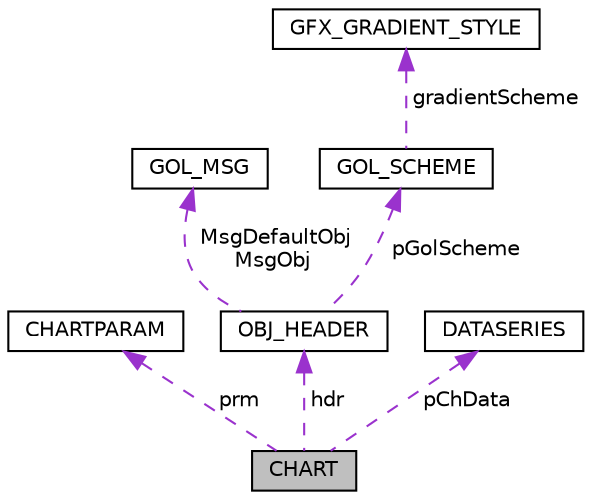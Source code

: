 digraph "CHART"
{
  edge [fontname="Helvetica",fontsize="10",labelfontname="Helvetica",labelfontsize="10"];
  node [fontname="Helvetica",fontsize="10",shape=record];
  Node1 [label="CHART",height=0.2,width=0.4,color="black", fillcolor="grey75", style="filled", fontcolor="black"];
  Node2 -> Node1 [dir="back",color="darkorchid3",fontsize="10",style="dashed",label=" prm" ,fontname="Helvetica"];
  Node2 [label="CHARTPARAM",height=0.2,width=0.4,color="black", fillcolor="white", style="filled",URL="$struct_c_h_a_r_t_p_a_r_a_m.html"];
  Node3 -> Node1 [dir="back",color="darkorchid3",fontsize="10",style="dashed",label=" hdr" ,fontname="Helvetica"];
  Node3 [label="OBJ_HEADER",height=0.2,width=0.4,color="black", fillcolor="white", style="filled",URL="$struct_o_b_j___h_e_a_d_e_r.html"];
  Node4 -> Node3 [dir="back",color="darkorchid3",fontsize="10",style="dashed",label=" MsgDefaultObj\nMsgObj" ,fontname="Helvetica"];
  Node4 [label="GOL_MSG",height=0.2,width=0.4,color="black", fillcolor="white", style="filled",URL="$struct_g_o_l___m_s_g.html"];
  Node5 -> Node3 [dir="back",color="darkorchid3",fontsize="10",style="dashed",label=" pGolScheme" ,fontname="Helvetica"];
  Node5 [label="GOL_SCHEME",height=0.2,width=0.4,color="black", fillcolor="white", style="filled",URL="$struct_g_o_l___s_c_h_e_m_e.html"];
  Node6 -> Node5 [dir="back",color="darkorchid3",fontsize="10",style="dashed",label=" gradientScheme" ,fontname="Helvetica"];
  Node6 [label="GFX_GRADIENT_STYLE",height=0.2,width=0.4,color="black", fillcolor="white", style="filled",URL="$struct_g_f_x___g_r_a_d_i_e_n_t___s_t_y_l_e.html"];
  Node7 -> Node1 [dir="back",color="darkorchid3",fontsize="10",style="dashed",label=" pChData" ,fontname="Helvetica"];
  Node7 [label="DATASERIES",height=0.2,width=0.4,color="black", fillcolor="white", style="filled",URL="$struct_d_a_t_a_s_e_r_i_e_s.html"];
}
